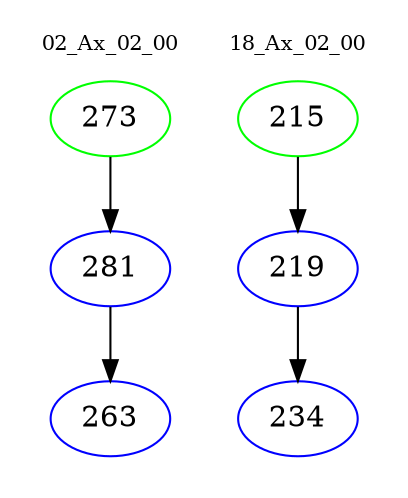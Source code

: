 digraph{
subgraph cluster_0 {
color = white
label = "02_Ax_02_00";
fontsize=10;
T0_273 [label="273", color="green"]
T0_273 -> T0_281 [color="black"]
T0_281 [label="281", color="blue"]
T0_281 -> T0_263 [color="black"]
T0_263 [label="263", color="blue"]
}
subgraph cluster_1 {
color = white
label = "18_Ax_02_00";
fontsize=10;
T1_215 [label="215", color="green"]
T1_215 -> T1_219 [color="black"]
T1_219 [label="219", color="blue"]
T1_219 -> T1_234 [color="black"]
T1_234 [label="234", color="blue"]
}
}
